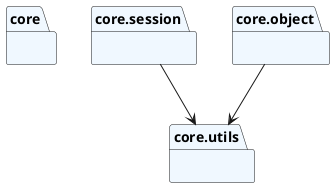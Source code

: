 @startuml packages
set namespaceSeparator none
package "core" as core #aliceblue {
}
package "core.session" as core.session #aliceblue {
}
package "core.object" as core.object #aliceblue {
}
package "core.utils" as core.utils #aliceblue {
}
core.session --> core.utils
core.object --> core.utils
@enduml
